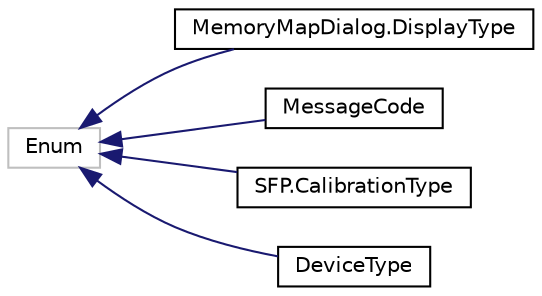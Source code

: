 digraph "Graphical Class Hierarchy"
{
 // LATEX_PDF_SIZE
  edge [fontname="Helvetica",fontsize="10",labelfontname="Helvetica",labelfontsize="10"];
  node [fontname="Helvetica",fontsize="10",shape=record];
  rankdir="LR";
  Node23 [label="Enum",height=0.2,width=0.4,color="grey75", fillcolor="white", style="filled",tooltip=" "];
  Node23 -> Node0 [dir="back",color="midnightblue",fontsize="10",style="solid",fontname="Helvetica"];
  Node0 [label="MemoryMapDialog.DisplayType",height=0.2,width=0.4,color="black", fillcolor="white", style="filled",URL="$classmemory__map__dialog_1_1MemoryMapDialog_1_1DisplayType.html",tooltip=" "];
  Node23 -> Node25 [dir="back",color="midnightblue",fontsize="10",style="solid",fontname="Helvetica"];
  Node25 [label="MessageCode",height=0.2,width=0.4,color="black", fillcolor="white", style="filled",URL="$classmessage_1_1MessageCode.html",tooltip=" "];
  Node23 -> Node26 [dir="back",color="midnightblue",fontsize="10",style="solid",fontname="Helvetica"];
  Node26 [label="SFP.CalibrationType",height=0.2,width=0.4,color="black", fillcolor="white", style="filled",URL="$classsfp_1_1SFP_1_1CalibrationType.html",tooltip=" "];
  Node23 -> Node27 [dir="back",color="midnightblue",fontsize="10",style="solid",fontname="Helvetica"];
  Node27 [label="DeviceType",height=0.2,width=0.4,color="black", fillcolor="white", style="filled",URL="$classutility_1_1DeviceType.html",tooltip=" "];
}
